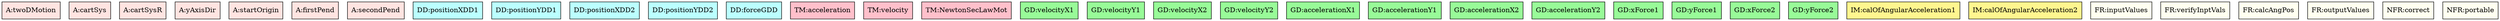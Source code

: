 digraph avsall {


	twoDMotion	[shape=box, color=black, style=filled, fillcolor=mistyrose, label="A:twoDMotion"];
	cartSys	[shape=box, color=black, style=filled, fillcolor=mistyrose, label="A:cartSys"];
	cartSysR	[shape=box, color=black, style=filled, fillcolor=mistyrose, label="A:cartSysR"];
	yAxisDir	[shape=box, color=black, style=filled, fillcolor=mistyrose, label="A:yAxisDir"];
	startOrigin	[shape=box, color=black, style=filled, fillcolor=mistyrose, label="A:startOrigin"];
	firstPend	[shape=box, color=black, style=filled, fillcolor=mistyrose, label="A:firstPend"];
	secondPend	[shape=box, color=black, style=filled, fillcolor=mistyrose, label="A:secondPend"];

	subgraph A {
	rank="same"
	{twoDMotion, cartSys, cartSysR, yAxisDir, startOrigin, firstPend, secondPend}
	}

	p_x1	[shape=box, color=black, style=filled, fillcolor=paleturquoise1, label="DD:positionXDD1"];
	p_y1	[shape=box, color=black, style=filled, fillcolor=paleturquoise1, label="DD:positionYDD1"];
	p_x2	[shape=box, color=black, style=filled, fillcolor=paleturquoise1, label="DD:positionXDD2"];
	p_y2	[shape=box, color=black, style=filled, fillcolor=paleturquoise1, label="DD:positionYDD2"];
	force	[shape=box, color=black, style=filled, fillcolor=paleturquoise1, label="DD:forceGDD"];

	subgraph DD {
	rank="same"
	{p_x1, p_y1, p_x2, p_y2, force}
	}

	accelerationTM	[shape=box, color=black, style=filled, fillcolor=pink, label="TM:acceleration"];
	velocityTM	[shape=box, color=black, style=filled, fillcolor=pink, label="TM:velocity"];
	newtonSL	[shape=box, color=black, style=filled, fillcolor=pink, label="TM:NewtonSecLawMot"];

	subgraph TM {
	rank="same"
	{accelerationTM, velocityTM, newtonSL}
	}

	v_x1	[shape=box, color=black, style=filled, fillcolor=palegreen, label="GD:velocityX1"];
	v_y1	[shape=box, color=black, style=filled, fillcolor=palegreen, label="GD:velocityY1"];
	v_x2	[shape=box, color=black, style=filled, fillcolor=palegreen, label="GD:velocityX2"];
	v_y2	[shape=box, color=black, style=filled, fillcolor=palegreen, label="GD:velocityY2"];
	a_x1	[shape=box, color=black, style=filled, fillcolor=palegreen, label="GD:accelerationX1"];
	a_y1	[shape=box, color=black, style=filled, fillcolor=palegreen, label="GD:accelerationY1"];
	a_x2	[shape=box, color=black, style=filled, fillcolor=palegreen, label="GD:accelerationX2"];
	a_y2	[shape=box, color=black, style=filled, fillcolor=palegreen, label="GD:accelerationY2"];
	xForce1	[shape=box, color=black, style=filled, fillcolor=palegreen, label="GD:xForce1"];
	yForce1	[shape=box, color=black, style=filled, fillcolor=palegreen, label="GD:yForce1"];
	xForce2	[shape=box, color=black, style=filled, fillcolor=palegreen, label="GD:xForce2"];
	yForce2	[shape=box, color=black, style=filled, fillcolor=palegreen, label="GD:yForce2"];

	subgraph GD {
	rank="same"
	{v_x1, v_y1, v_x2, v_y2, a_x1, a_y1, a_x2, a_y2, xForce1, yForce1, xForce2, yForce2}
	}

	angularAccelerationIM1	[shape=box, color=black, style=filled, fillcolor=khaki1, label="IM:calOfAngularAcceleration1"];
	angularAccelerationIM2	[shape=box, color=black, style=filled, fillcolor=khaki1, label="IM:calOfAngularAcceleration2"];

	subgraph IM {
	rank="same"
	{angularAccelerationIM1, angularAccelerationIM2}
	}

	inputValues	[shape=box, color=black, style=filled, fillcolor=ivory, label="FR:inputValues"];
	verifyInptVals	[shape=box, color=black, style=filled, fillcolor=ivory, label="FR:verifyInptVals"];
	calcAngPos	[shape=box, color=black, style=filled, fillcolor=ivory, label="FR:calcAngPos"];
	outputValues	[shape=box, color=black, style=filled, fillcolor=ivory, label="FR:outputValues"];
	correct	[shape=box, color=black, style=filled, fillcolor=ivory, label="NFR:correct"];
	portable	[shape=box, color=black, style=filled, fillcolor=ivory, label="NFR:portable"];

	subgraph FR {
	rank="same"
	{inputValues, verifyInptVals, calcAngPos, outputValues, correct, portable}
	}

}

